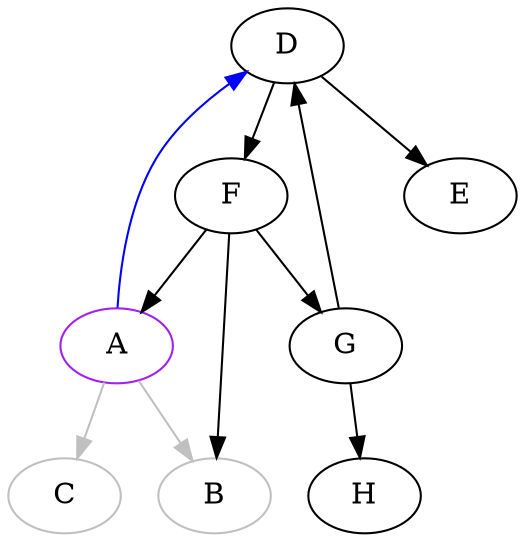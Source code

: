 digraph {
	D [label="D"];
	F [label="F"];
	H [label="H"];
	A [label="A", color="purple"];
	E [label="E"];
	G [label="G"];
	C [label="C", color="gray"];
	B [label="B", color="gray"];
	
	A -> C [color="gray"];
	A -> B [color="gray"];
	D -> E;
	D -> F;
	F -> A;
	F -> G;
	F -> B;
	A -> D [color="blue"];
	G -> H;
	G -> D;
}